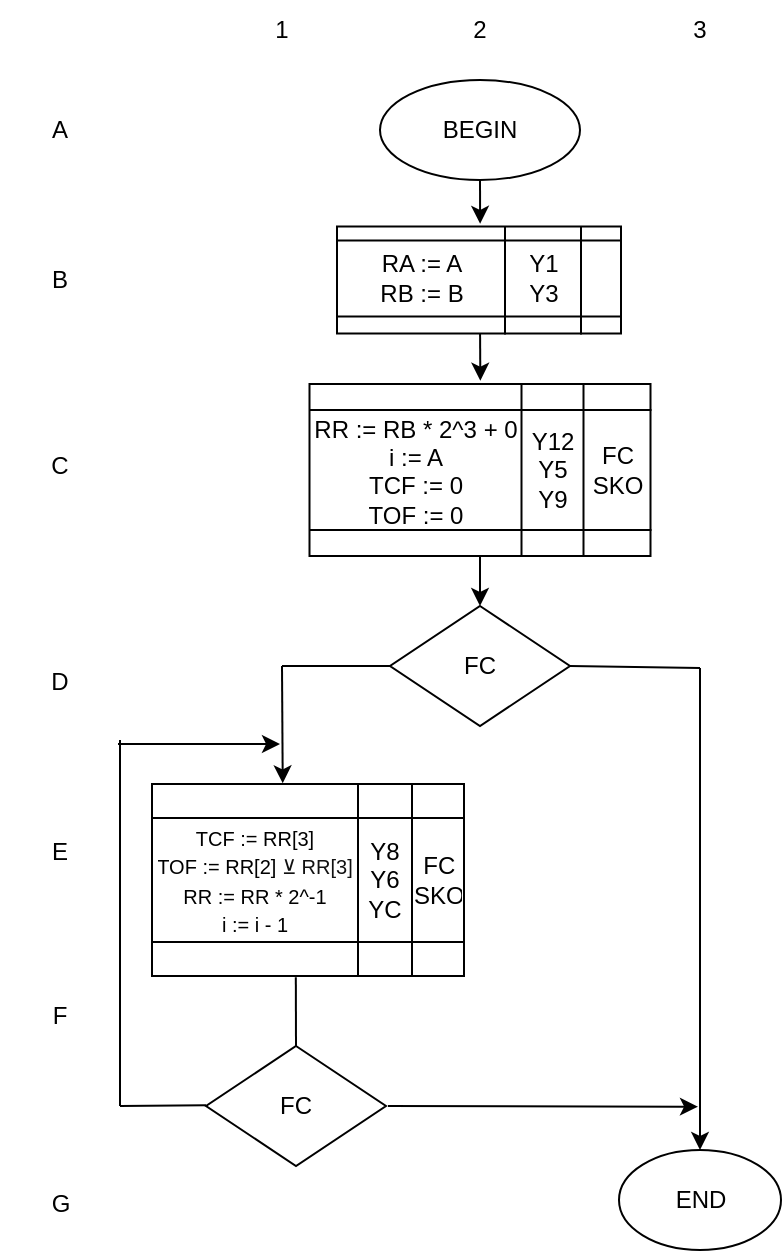 <mxfile version="17.2.1" type="github">
  <diagram id="gWBOqwuCTexdovqESbqp" name="Page-1">
    <mxGraphModel dx="1452" dy="551" grid="0" gridSize="10" guides="1" tooltips="1" connect="1" arrows="1" fold="1" page="0" pageScale="1" pageWidth="827" pageHeight="1169" math="0" shadow="0">
      <root>
        <mxCell id="0" />
        <mxCell id="1" parent="0" />
        <mxCell id="mzly6rjB0d2bTAhVQwtF-1" value="BEGIN" style="ellipse;whiteSpace=wrap;html=1;" parent="1" vertex="1">
          <mxGeometry x="250" y="40" width="100" height="50" as="geometry" />
        </mxCell>
        <mxCell id="mzly6rjB0d2bTAhVQwtF-5" value="FC" style="rhombus;whiteSpace=wrap;html=1;fontFamily=Helvetica;fontSize=12;" parent="1" vertex="1">
          <mxGeometry x="255" y="303" width="90" height="60" as="geometry" />
        </mxCell>
        <mxCell id="mzly6rjB0d2bTAhVQwtF-6" value="" style="endArrow=none;html=1;rounded=0;fontFamily=Helvetica;fontSize=12;exitX=1;exitY=0.5;exitDx=0;exitDy=0;" parent="1" source="mzly6rjB0d2bTAhVQwtF-5" edge="1">
          <mxGeometry width="50" height="50" relative="1" as="geometry">
            <mxPoint x="371" y="292" as="sourcePoint" />
            <mxPoint x="410" y="334" as="targetPoint" />
          </mxGeometry>
        </mxCell>
        <mxCell id="mzly6rjB0d2bTAhVQwtF-7" value="" style="endArrow=classic;html=1;rounded=0;fontFamily=Helvetica;fontSize=12;entryX=0.5;entryY=0;entryDx=0;entryDy=0;" parent="1" target="mzly6rjB0d2bTAhVQwtF-16" edge="1">
          <mxGeometry width="50" height="50" relative="1" as="geometry">
            <mxPoint x="410" y="334" as="sourcePoint" />
            <mxPoint x="410" y="413" as="targetPoint" />
          </mxGeometry>
        </mxCell>
        <mxCell id="mzly6rjB0d2bTAhVQwtF-10" value="" style="endArrow=classic;html=1;rounded=0;fontFamily=Helvetica;fontSize=12;exitX=0.5;exitY=1;exitDx=0;exitDy=0;entryX=0.501;entryY=-0.128;entryDx=0;entryDy=0;entryPerimeter=0;" parent="1" target="LZAnv2CxnYplD1Uf9KJ6-15" edge="1">
          <mxGeometry width="50" height="50" relative="1" as="geometry">
            <mxPoint x="300" y="160" as="sourcePoint" />
            <mxPoint x="300" y="180" as="targetPoint" />
          </mxGeometry>
        </mxCell>
        <mxCell id="mzly6rjB0d2bTAhVQwtF-11" value="" style="endArrow=classic;html=1;rounded=0;fontFamily=Helvetica;fontSize=12;exitX=0.5;exitY=1;exitDx=0;exitDy=0;entryX=0.504;entryY=-0.188;entryDx=0;entryDy=0;entryPerimeter=0;" parent="1" source="mzly6rjB0d2bTAhVQwtF-1" target="LZAnv2CxnYplD1Uf9KJ6-2" edge="1">
          <mxGeometry width="50" height="50" relative="1" as="geometry">
            <mxPoint x="370" y="270" as="sourcePoint" />
            <mxPoint x="300" y="120" as="targetPoint" />
          </mxGeometry>
        </mxCell>
        <mxCell id="mzly6rjB0d2bTAhVQwtF-13" value="" style="endArrow=none;html=1;rounded=0;fontFamily=Helvetica;fontSize=12;exitX=0;exitY=0.5;exitDx=0;exitDy=0;" parent="1" source="mzly6rjB0d2bTAhVQwtF-5" edge="1">
          <mxGeometry width="50" height="50" relative="1" as="geometry">
            <mxPoint x="371" y="372" as="sourcePoint" />
            <mxPoint x="201" y="333" as="targetPoint" />
          </mxGeometry>
        </mxCell>
        <mxCell id="mzly6rjB0d2bTAhVQwtF-14" value="" style="endArrow=classic;html=1;rounded=0;fontFamily=Helvetica;fontSize=12;entryX=0.419;entryY=-0.02;entryDx=0;entryDy=0;entryPerimeter=0;" parent="1" edge="1" target="LZAnv2CxnYplD1Uf9KJ6-28">
          <mxGeometry width="50" height="50" relative="1" as="geometry">
            <mxPoint x="201" y="333" as="sourcePoint" />
            <mxPoint x="202" y="391" as="targetPoint" />
          </mxGeometry>
        </mxCell>
        <mxCell id="mzly6rjB0d2bTAhVQwtF-16" value="END" style="ellipse;whiteSpace=wrap;html=1;fontFamily=Helvetica;fontSize=12;" parent="1" vertex="1">
          <mxGeometry x="369.5" y="575" width="81" height="50" as="geometry" />
        </mxCell>
        <mxCell id="mzly6rjB0d2bTAhVQwtF-19" value="" style="endArrow=none;html=1;rounded=0;fontFamily=Helvetica;fontSize=12;" parent="1" edge="1">
          <mxGeometry width="50" height="50" relative="1" as="geometry">
            <mxPoint x="120" y="553" as="sourcePoint" />
            <mxPoint x="120" y="370" as="targetPoint" />
          </mxGeometry>
        </mxCell>
        <mxCell id="mzly6rjB0d2bTAhVQwtF-20" value="" style="endArrow=classic;html=1;rounded=0;fontFamily=Helvetica;fontSize=12;" parent="1" edge="1">
          <mxGeometry width="50" height="50" relative="1" as="geometry">
            <mxPoint x="119" y="372" as="sourcePoint" />
            <mxPoint x="200" y="372" as="targetPoint" />
          </mxGeometry>
        </mxCell>
        <mxCell id="mzly6rjB0d2bTAhVQwtF-21" value="1" style="text;html=1;strokeColor=none;fillColor=none;align=center;verticalAlign=middle;whiteSpace=wrap;rounded=0;fontFamily=Helvetica;fontSize=12;" parent="1" vertex="1">
          <mxGeometry x="171" width="60" height="30" as="geometry" />
        </mxCell>
        <mxCell id="mzly6rjB0d2bTAhVQwtF-22" value="2" style="text;html=1;strokeColor=none;fillColor=none;align=center;verticalAlign=middle;whiteSpace=wrap;rounded=0;fontFamily=Helvetica;fontSize=12;" parent="1" vertex="1">
          <mxGeometry x="269.5" width="60" height="30" as="geometry" />
        </mxCell>
        <mxCell id="mzly6rjB0d2bTAhVQwtF-23" value="3" style="text;html=1;strokeColor=none;fillColor=none;align=center;verticalAlign=middle;whiteSpace=wrap;rounded=0;fontFamily=Helvetica;fontSize=12;" parent="1" vertex="1">
          <mxGeometry x="380" width="60" height="30" as="geometry" />
        </mxCell>
        <mxCell id="mzly6rjB0d2bTAhVQwtF-24" value="A" style="text;html=1;strokeColor=none;fillColor=none;align=center;verticalAlign=middle;whiteSpace=wrap;rounded=0;fontFamily=Helvetica;fontSize=12;" parent="1" vertex="1">
          <mxGeometry x="60" y="50" width="60" height="30" as="geometry" />
        </mxCell>
        <mxCell id="mzly6rjB0d2bTAhVQwtF-25" value="B" style="text;html=1;strokeColor=none;fillColor=none;align=center;verticalAlign=middle;whiteSpace=wrap;rounded=0;fontFamily=Helvetica;fontSize=12;" parent="1" vertex="1">
          <mxGeometry x="60" y="125" width="60" height="30" as="geometry" />
        </mxCell>
        <mxCell id="mzly6rjB0d2bTAhVQwtF-26" value="C" style="text;html=1;strokeColor=none;fillColor=none;align=center;verticalAlign=middle;whiteSpace=wrap;rounded=0;fontFamily=Helvetica;fontSize=12;" parent="1" vertex="1">
          <mxGeometry x="60" y="218" width="60" height="30" as="geometry" />
        </mxCell>
        <mxCell id="mzly6rjB0d2bTAhVQwtF-27" value="D" style="text;html=1;strokeColor=none;fillColor=none;align=center;verticalAlign=middle;whiteSpace=wrap;rounded=0;fontFamily=Helvetica;fontSize=12;" parent="1" vertex="1">
          <mxGeometry x="60" y="326" width="60" height="30" as="geometry" />
        </mxCell>
        <mxCell id="mzly6rjB0d2bTAhVQwtF-28" value="E" style="text;html=1;strokeColor=none;fillColor=none;align=center;verticalAlign=middle;whiteSpace=wrap;rounded=0;fontFamily=Helvetica;fontSize=12;" parent="1" vertex="1">
          <mxGeometry x="60" y="411" width="60" height="30" as="geometry" />
        </mxCell>
        <mxCell id="mzly6rjB0d2bTAhVQwtF-29" value="F" style="text;html=1;strokeColor=none;fillColor=none;align=center;verticalAlign=middle;whiteSpace=wrap;rounded=0;fontFamily=Helvetica;fontSize=12;" parent="1" vertex="1">
          <mxGeometry x="60" y="493" width="60" height="30" as="geometry" />
        </mxCell>
        <mxCell id="WTmnEbOaFGeAtniKWUdR-5" value="" style="endArrow=classic;html=1;rounded=0;entryX=0.5;entryY=0;entryDx=0;entryDy=0;" parent="1" source="LZAnv2CxnYplD1Uf9KJ6-23" target="mzly6rjB0d2bTAhVQwtF-5" edge="1">
          <mxGeometry width="50" height="50" relative="1" as="geometry">
            <mxPoint x="300" y="286.0" as="sourcePoint" />
            <mxPoint x="425" y="357" as="targetPoint" />
          </mxGeometry>
        </mxCell>
        <mxCell id="WTmnEbOaFGeAtniKWUdR-8" value="" style="endArrow=none;html=1;rounded=0;entryX=0.461;entryY=1.006;entryDx=0;entryDy=0;entryPerimeter=0;exitX=0.5;exitY=0;exitDx=0;exitDy=0;" parent="1" edge="1" target="LZAnv2CxnYplD1Uf9KJ6-27" source="X1NxIXJc54z0yrcDzN2V-1">
          <mxGeometry width="50" height="50" relative="1" as="geometry">
            <mxPoint x="202" y="522" as="sourcePoint" />
            <mxPoint x="203" y="487" as="targetPoint" />
          </mxGeometry>
        </mxCell>
        <mxCell id="LZAnv2CxnYplD1Uf9KJ6-1" value="" style="shape=table;html=1;whiteSpace=wrap;startSize=0;container=1;collapsible=0;childLayout=tableLayout;" parent="1" vertex="1">
          <mxGeometry x="228.5" y="113.25" width="142" height="53.5" as="geometry" />
        </mxCell>
        <mxCell id="LZAnv2CxnYplD1Uf9KJ6-2" value="" style="shape=tableRow;horizontal=0;startSize=0;swimlaneHead=0;swimlaneBody=0;top=0;left=0;bottom=0;right=0;collapsible=0;dropTarget=0;fillColor=none;points=[[0,0.5],[1,0.5]];portConstraint=eastwest;" parent="LZAnv2CxnYplD1Uf9KJ6-1" vertex="1">
          <mxGeometry width="142" height="7" as="geometry" />
        </mxCell>
        <mxCell id="LZAnv2CxnYplD1Uf9KJ6-3" value="" style="shape=partialRectangle;html=1;whiteSpace=wrap;connectable=0;fillColor=none;top=0;left=0;bottom=0;right=0;overflow=hidden;" parent="LZAnv2CxnYplD1Uf9KJ6-2" vertex="1">
          <mxGeometry width="84" height="7" as="geometry">
            <mxRectangle width="84" height="7" as="alternateBounds" />
          </mxGeometry>
        </mxCell>
        <mxCell id="LZAnv2CxnYplD1Uf9KJ6-4" value="" style="shape=partialRectangle;html=1;whiteSpace=wrap;connectable=0;fillColor=none;top=0;left=0;bottom=0;right=0;overflow=hidden;" parent="LZAnv2CxnYplD1Uf9KJ6-2" vertex="1">
          <mxGeometry x="84" width="38" height="7" as="geometry">
            <mxRectangle width="38" height="7" as="alternateBounds" />
          </mxGeometry>
        </mxCell>
        <mxCell id="LZAnv2CxnYplD1Uf9KJ6-5" value="" style="shape=partialRectangle;html=1;whiteSpace=wrap;connectable=0;fillColor=none;top=0;left=0;bottom=0;right=0;overflow=hidden;" parent="LZAnv2CxnYplD1Uf9KJ6-2" vertex="1">
          <mxGeometry x="122" width="20" height="7" as="geometry">
            <mxRectangle width="20" height="7" as="alternateBounds" />
          </mxGeometry>
        </mxCell>
        <mxCell id="LZAnv2CxnYplD1Uf9KJ6-6" value="" style="shape=tableRow;horizontal=0;startSize=0;swimlaneHead=0;swimlaneBody=0;top=0;left=0;bottom=0;right=0;collapsible=0;dropTarget=0;fillColor=none;points=[[0,0.5],[1,0.5]];portConstraint=eastwest;" parent="LZAnv2CxnYplD1Uf9KJ6-1" vertex="1">
          <mxGeometry y="7" width="142" height="38" as="geometry" />
        </mxCell>
        <mxCell id="LZAnv2CxnYplD1Uf9KJ6-7" value="&lt;span&gt;RA := A&lt;/span&gt;&lt;br&gt;&lt;span&gt;RB := B&lt;/span&gt;" style="shape=partialRectangle;html=1;whiteSpace=wrap;connectable=0;fillColor=none;top=0;left=0;bottom=0;right=0;overflow=hidden;" parent="LZAnv2CxnYplD1Uf9KJ6-6" vertex="1">
          <mxGeometry width="84" height="38" as="geometry">
            <mxRectangle width="84" height="38" as="alternateBounds" />
          </mxGeometry>
        </mxCell>
        <mxCell id="LZAnv2CxnYplD1Uf9KJ6-8" value="Y1&lt;br&gt;Y3" style="shape=partialRectangle;html=1;whiteSpace=wrap;connectable=0;fillColor=none;top=0;left=0;bottom=0;right=0;overflow=hidden;" parent="LZAnv2CxnYplD1Uf9KJ6-6" vertex="1">
          <mxGeometry x="84" width="38" height="38" as="geometry">
            <mxRectangle width="38" height="38" as="alternateBounds" />
          </mxGeometry>
        </mxCell>
        <mxCell id="LZAnv2CxnYplD1Uf9KJ6-9" value="" style="shape=partialRectangle;html=1;whiteSpace=wrap;connectable=0;fillColor=none;top=0;left=0;bottom=0;right=0;overflow=hidden;" parent="LZAnv2CxnYplD1Uf9KJ6-6" vertex="1">
          <mxGeometry x="122" width="20" height="38" as="geometry">
            <mxRectangle width="20" height="38" as="alternateBounds" />
          </mxGeometry>
        </mxCell>
        <mxCell id="LZAnv2CxnYplD1Uf9KJ6-10" value="" style="shape=tableRow;horizontal=0;startSize=0;swimlaneHead=0;swimlaneBody=0;top=0;left=0;bottom=0;right=0;collapsible=0;dropTarget=0;fillColor=none;points=[[0,0.5],[1,0.5]];portConstraint=eastwest;" parent="LZAnv2CxnYplD1Uf9KJ6-1" vertex="1">
          <mxGeometry y="45" width="142" height="9" as="geometry" />
        </mxCell>
        <mxCell id="LZAnv2CxnYplD1Uf9KJ6-11" value="" style="shape=partialRectangle;html=1;whiteSpace=wrap;connectable=0;fillColor=none;top=0;left=0;bottom=0;right=0;overflow=hidden;" parent="LZAnv2CxnYplD1Uf9KJ6-10" vertex="1">
          <mxGeometry width="84" height="9" as="geometry">
            <mxRectangle width="84" height="9" as="alternateBounds" />
          </mxGeometry>
        </mxCell>
        <mxCell id="LZAnv2CxnYplD1Uf9KJ6-12" value="" style="shape=partialRectangle;html=1;whiteSpace=wrap;connectable=0;fillColor=none;top=0;left=0;bottom=0;right=0;overflow=hidden;" parent="LZAnv2CxnYplD1Uf9KJ6-10" vertex="1">
          <mxGeometry x="84" width="38" height="9" as="geometry">
            <mxRectangle width="38" height="9" as="alternateBounds" />
          </mxGeometry>
        </mxCell>
        <mxCell id="LZAnv2CxnYplD1Uf9KJ6-13" value="" style="shape=partialRectangle;html=1;whiteSpace=wrap;connectable=0;fillColor=none;top=0;left=0;bottom=0;right=0;overflow=hidden;pointerEvents=1;" parent="LZAnv2CxnYplD1Uf9KJ6-10" vertex="1">
          <mxGeometry x="122" width="20" height="9" as="geometry">
            <mxRectangle width="20" height="9" as="alternateBounds" />
          </mxGeometry>
        </mxCell>
        <mxCell id="LZAnv2CxnYplD1Uf9KJ6-14" value="" style="shape=table;html=1;whiteSpace=wrap;startSize=0;container=1;collapsible=0;childLayout=tableLayout;" parent="1" vertex="1">
          <mxGeometry x="214.75" y="192" width="170.5" height="86" as="geometry" />
        </mxCell>
        <mxCell id="LZAnv2CxnYplD1Uf9KJ6-15" value="" style="shape=tableRow;horizontal=0;startSize=0;swimlaneHead=0;swimlaneBody=0;top=0;left=0;bottom=0;right=0;collapsible=0;dropTarget=0;fillColor=none;points=[[0,0.5],[1,0.5]];portConstraint=eastwest;" parent="LZAnv2CxnYplD1Uf9KJ6-14" vertex="1">
          <mxGeometry width="170.5" height="13" as="geometry" />
        </mxCell>
        <mxCell id="LZAnv2CxnYplD1Uf9KJ6-16" value="" style="shape=partialRectangle;html=1;whiteSpace=wrap;connectable=0;fillColor=none;top=0;left=0;bottom=0;right=0;overflow=hidden;" parent="LZAnv2CxnYplD1Uf9KJ6-15" vertex="1">
          <mxGeometry width="106" height="13" as="geometry">
            <mxRectangle width="106" height="13" as="alternateBounds" />
          </mxGeometry>
        </mxCell>
        <mxCell id="LZAnv2CxnYplD1Uf9KJ6-17" value="" style="shape=partialRectangle;html=1;whiteSpace=wrap;connectable=0;fillColor=none;top=0;left=0;bottom=0;right=0;overflow=hidden;" parent="LZAnv2CxnYplD1Uf9KJ6-15" vertex="1">
          <mxGeometry x="106" width="31" height="13" as="geometry">
            <mxRectangle width="31" height="13" as="alternateBounds" />
          </mxGeometry>
        </mxCell>
        <mxCell id="LZAnv2CxnYplD1Uf9KJ6-18" value="" style="shape=partialRectangle;html=1;whiteSpace=wrap;connectable=0;fillColor=none;top=0;left=0;bottom=0;right=0;overflow=hidden;" parent="LZAnv2CxnYplD1Uf9KJ6-15" vertex="1">
          <mxGeometry x="137" width="34" height="13" as="geometry">
            <mxRectangle width="34" height="13" as="alternateBounds" />
          </mxGeometry>
        </mxCell>
        <mxCell id="LZAnv2CxnYplD1Uf9KJ6-19" value="" style="shape=tableRow;horizontal=0;startSize=0;swimlaneHead=0;swimlaneBody=0;top=0;left=0;bottom=0;right=0;collapsible=0;dropTarget=0;fillColor=none;points=[[0,0.5],[1,0.5]];portConstraint=eastwest;" parent="LZAnv2CxnYplD1Uf9KJ6-14" vertex="1">
          <mxGeometry y="13" width="170.5" height="60" as="geometry" />
        </mxCell>
        <mxCell id="LZAnv2CxnYplD1Uf9KJ6-20" value="&lt;span&gt;RR := RB * 2^3 + 0&lt;/span&gt;&lt;br&gt;&lt;span&gt;i := A&lt;br&gt;&lt;/span&gt;TCF := 0&lt;br&gt;TOF := 0&lt;span&gt;&lt;br&gt;&lt;/span&gt;" style="shape=partialRectangle;html=1;whiteSpace=wrap;connectable=0;fillColor=none;top=0;left=0;bottom=0;right=0;overflow=hidden;" parent="LZAnv2CxnYplD1Uf9KJ6-19" vertex="1">
          <mxGeometry width="106" height="60" as="geometry">
            <mxRectangle width="106" height="60" as="alternateBounds" />
          </mxGeometry>
        </mxCell>
        <mxCell id="LZAnv2CxnYplD1Uf9KJ6-21" value="Y12&lt;br&gt;Y5&lt;br&gt;Y9" style="shape=partialRectangle;html=1;whiteSpace=wrap;connectable=0;fillColor=none;top=0;left=0;bottom=0;right=0;overflow=hidden;" parent="LZAnv2CxnYplD1Uf9KJ6-19" vertex="1">
          <mxGeometry x="106" width="31" height="60" as="geometry">
            <mxRectangle width="31" height="60" as="alternateBounds" />
          </mxGeometry>
        </mxCell>
        <mxCell id="LZAnv2CxnYplD1Uf9KJ6-22" value="FC&lt;br&gt;SKO" style="shape=partialRectangle;html=1;whiteSpace=wrap;connectable=0;fillColor=none;top=0;left=0;bottom=0;right=0;overflow=hidden;" parent="LZAnv2CxnYplD1Uf9KJ6-19" vertex="1">
          <mxGeometry x="137" width="34" height="60" as="geometry">
            <mxRectangle width="34" height="60" as="alternateBounds" />
          </mxGeometry>
        </mxCell>
        <mxCell id="LZAnv2CxnYplD1Uf9KJ6-23" value="" style="shape=tableRow;horizontal=0;startSize=0;swimlaneHead=0;swimlaneBody=0;top=0;left=0;bottom=0;right=0;collapsible=0;dropTarget=0;fillColor=none;points=[[0,0.5],[1,0.5]];portConstraint=eastwest;" parent="LZAnv2CxnYplD1Uf9KJ6-14" vertex="1">
          <mxGeometry y="73" width="170.5" height="13" as="geometry" />
        </mxCell>
        <mxCell id="LZAnv2CxnYplD1Uf9KJ6-24" value="" style="shape=partialRectangle;html=1;whiteSpace=wrap;connectable=0;fillColor=none;top=0;left=0;bottom=0;right=0;overflow=hidden;" parent="LZAnv2CxnYplD1Uf9KJ6-23" vertex="1">
          <mxGeometry width="106" height="13" as="geometry">
            <mxRectangle width="106" height="13" as="alternateBounds" />
          </mxGeometry>
        </mxCell>
        <mxCell id="LZAnv2CxnYplD1Uf9KJ6-25" value="" style="shape=partialRectangle;html=1;whiteSpace=wrap;connectable=0;fillColor=none;top=0;left=0;bottom=0;right=0;overflow=hidden;" parent="LZAnv2CxnYplD1Uf9KJ6-23" vertex="1">
          <mxGeometry x="106" width="31" height="13" as="geometry">
            <mxRectangle width="31" height="13" as="alternateBounds" />
          </mxGeometry>
        </mxCell>
        <mxCell id="LZAnv2CxnYplD1Uf9KJ6-26" value="" style="shape=partialRectangle;html=1;whiteSpace=wrap;connectable=0;fillColor=none;top=0;left=0;bottom=0;right=0;overflow=hidden;pointerEvents=1;" parent="LZAnv2CxnYplD1Uf9KJ6-23" vertex="1">
          <mxGeometry x="137" width="34" height="13" as="geometry">
            <mxRectangle width="34" height="13" as="alternateBounds" />
          </mxGeometry>
        </mxCell>
        <mxCell id="LZAnv2CxnYplD1Uf9KJ6-27" value="" style="shape=table;html=1;whiteSpace=wrap;startSize=0;container=1;collapsible=0;childLayout=tableLayout;" parent="1" vertex="1">
          <mxGeometry x="136" y="392" width="156" height="96" as="geometry" />
        </mxCell>
        <mxCell id="LZAnv2CxnYplD1Uf9KJ6-28" value="" style="shape=tableRow;horizontal=0;startSize=0;swimlaneHead=0;swimlaneBody=0;top=0;left=0;bottom=0;right=0;collapsible=0;dropTarget=0;fillColor=none;points=[[0,0.5],[1,0.5]];portConstraint=eastwest;" parent="LZAnv2CxnYplD1Uf9KJ6-27" vertex="1">
          <mxGeometry width="156" height="17" as="geometry" />
        </mxCell>
        <mxCell id="LZAnv2CxnYplD1Uf9KJ6-29" value="" style="shape=partialRectangle;html=1;whiteSpace=wrap;connectable=0;fillColor=none;top=0;left=0;bottom=0;right=0;overflow=hidden;" parent="LZAnv2CxnYplD1Uf9KJ6-28" vertex="1">
          <mxGeometry width="103" height="17" as="geometry">
            <mxRectangle width="103" height="17" as="alternateBounds" />
          </mxGeometry>
        </mxCell>
        <mxCell id="LZAnv2CxnYplD1Uf9KJ6-30" value="" style="shape=partialRectangle;html=1;whiteSpace=wrap;connectable=0;fillColor=none;top=0;left=0;bottom=0;right=0;overflow=hidden;" parent="LZAnv2CxnYplD1Uf9KJ6-28" vertex="1">
          <mxGeometry x="103" width="27" height="17" as="geometry">
            <mxRectangle width="27" height="17" as="alternateBounds" />
          </mxGeometry>
        </mxCell>
        <mxCell id="LZAnv2CxnYplD1Uf9KJ6-31" value="" style="shape=partialRectangle;html=1;whiteSpace=wrap;connectable=0;fillColor=none;top=0;left=0;bottom=0;right=0;overflow=hidden;" parent="LZAnv2CxnYplD1Uf9KJ6-28" vertex="1">
          <mxGeometry x="130" width="26" height="17" as="geometry">
            <mxRectangle width="26" height="17" as="alternateBounds" />
          </mxGeometry>
        </mxCell>
        <mxCell id="LZAnv2CxnYplD1Uf9KJ6-32" value="" style="shape=tableRow;horizontal=0;startSize=0;swimlaneHead=0;swimlaneBody=0;top=0;left=0;bottom=0;right=0;collapsible=0;dropTarget=0;fillColor=none;points=[[0,0.5],[1,0.5]];portConstraint=eastwest;" parent="LZAnv2CxnYplD1Uf9KJ6-27" vertex="1">
          <mxGeometry y="17" width="156" height="62" as="geometry" />
        </mxCell>
        <mxCell id="LZAnv2CxnYplD1Uf9KJ6-33" value="&lt;font style=&quot;font-size: 10px&quot;&gt;&lt;span&gt;TCF := RR[3]&lt;/span&gt;&lt;br&gt;&lt;span&gt;TOF := RR[2]&amp;nbsp;&lt;/span&gt;&lt;span style=&quot;color: rgb(17 , 17 , 17) ; background-color: rgb(255 , 255 , 255)&quot;&gt;&lt;font face=&quot;u2000&quot;&gt;⊻&amp;nbsp;&lt;/font&gt;RR[3]&lt;br&gt;&lt;/span&gt;RR := RR * 2^-1&lt;br&gt;i := i - 1&lt;span style=&quot;color: rgb(17 , 17 , 17) ; background-color: rgb(255 , 255 , 255)&quot;&gt;&lt;br&gt;&lt;/span&gt;&lt;/font&gt;" style="shape=partialRectangle;html=1;whiteSpace=wrap;connectable=0;fillColor=none;top=0;left=0;bottom=0;right=0;overflow=hidden;" parent="LZAnv2CxnYplD1Uf9KJ6-32" vertex="1">
          <mxGeometry width="103" height="62" as="geometry">
            <mxRectangle width="103" height="62" as="alternateBounds" />
          </mxGeometry>
        </mxCell>
        <mxCell id="LZAnv2CxnYplD1Uf9KJ6-34" value="Y8&lt;br&gt;Y6&lt;br&gt;YC" style="shape=partialRectangle;html=1;whiteSpace=wrap;connectable=0;fillColor=none;top=0;left=0;bottom=0;right=0;overflow=hidden;" parent="LZAnv2CxnYplD1Uf9KJ6-32" vertex="1">
          <mxGeometry x="103" width="27" height="62" as="geometry">
            <mxRectangle width="27" height="62" as="alternateBounds" />
          </mxGeometry>
        </mxCell>
        <mxCell id="LZAnv2CxnYplD1Uf9KJ6-35" value="FC&lt;br&gt;SKO" style="shape=partialRectangle;html=1;whiteSpace=wrap;connectable=0;fillColor=none;top=0;left=0;bottom=0;right=0;overflow=hidden;" parent="LZAnv2CxnYplD1Uf9KJ6-32" vertex="1">
          <mxGeometry x="130" width="26" height="62" as="geometry">
            <mxRectangle width="26" height="62" as="alternateBounds" />
          </mxGeometry>
        </mxCell>
        <mxCell id="LZAnv2CxnYplD1Uf9KJ6-36" value="" style="shape=tableRow;horizontal=0;startSize=0;swimlaneHead=0;swimlaneBody=0;top=0;left=0;bottom=0;right=0;collapsible=0;dropTarget=0;fillColor=none;points=[[0,0.5],[1,0.5]];portConstraint=eastwest;" parent="LZAnv2CxnYplD1Uf9KJ6-27" vertex="1">
          <mxGeometry y="79" width="156" height="17" as="geometry" />
        </mxCell>
        <mxCell id="LZAnv2CxnYplD1Uf9KJ6-37" value="" style="shape=partialRectangle;html=1;whiteSpace=wrap;connectable=0;fillColor=none;top=0;left=0;bottom=0;right=0;overflow=hidden;" parent="LZAnv2CxnYplD1Uf9KJ6-36" vertex="1">
          <mxGeometry width="103" height="17" as="geometry">
            <mxRectangle width="103" height="17" as="alternateBounds" />
          </mxGeometry>
        </mxCell>
        <mxCell id="LZAnv2CxnYplD1Uf9KJ6-38" value="" style="shape=partialRectangle;html=1;whiteSpace=wrap;connectable=0;fillColor=none;top=0;left=0;bottom=0;right=0;overflow=hidden;" parent="LZAnv2CxnYplD1Uf9KJ6-36" vertex="1">
          <mxGeometry x="103" width="27" height="17" as="geometry">
            <mxRectangle width="27" height="17" as="alternateBounds" />
          </mxGeometry>
        </mxCell>
        <mxCell id="LZAnv2CxnYplD1Uf9KJ6-39" value="" style="shape=partialRectangle;html=1;whiteSpace=wrap;connectable=0;fillColor=none;top=0;left=0;bottom=0;right=0;overflow=hidden;pointerEvents=1;" parent="LZAnv2CxnYplD1Uf9KJ6-36" vertex="1">
          <mxGeometry x="130" width="26" height="17" as="geometry">
            <mxRectangle width="26" height="17" as="alternateBounds" />
          </mxGeometry>
        </mxCell>
        <mxCell id="X1NxIXJc54z0yrcDzN2V-1" value="FC" style="rhombus;whiteSpace=wrap;html=1;fontFamily=Helvetica;fontSize=12;" vertex="1" parent="1">
          <mxGeometry x="163" y="523" width="90" height="60" as="geometry" />
        </mxCell>
        <mxCell id="X1NxIXJc54z0yrcDzN2V-2" value="" style="endArrow=none;html=1;rounded=0;fontFamily=Helvetica;fontSize=12;" edge="1" parent="1">
          <mxGeometry width="50" height="50" relative="1" as="geometry">
            <mxPoint x="120" y="553" as="sourcePoint" />
            <mxPoint x="163" y="552.66" as="targetPoint" />
          </mxGeometry>
        </mxCell>
        <mxCell id="X1NxIXJc54z0yrcDzN2V-3" value="" style="endArrow=classic;html=1;rounded=0;fontFamily=Helvetica;fontSize=12;exitX=1.007;exitY=0.822;exitDx=0;exitDy=0;exitPerimeter=0;" edge="1" parent="1">
          <mxGeometry width="50" height="50" relative="1" as="geometry">
            <mxPoint x="254" y="553" as="sourcePoint" />
            <mxPoint x="409" y="553.34" as="targetPoint" />
          </mxGeometry>
        </mxCell>
        <mxCell id="X1NxIXJc54z0yrcDzN2V-4" value="G&lt;br&gt;" style="text;html=1;align=center;verticalAlign=middle;resizable=0;points=[];autosize=1;strokeColor=none;fillColor=none;" vertex="1" parent="1">
          <mxGeometry x="80" y="593" width="19" height="18" as="geometry" />
        </mxCell>
      </root>
    </mxGraphModel>
  </diagram>
</mxfile>
